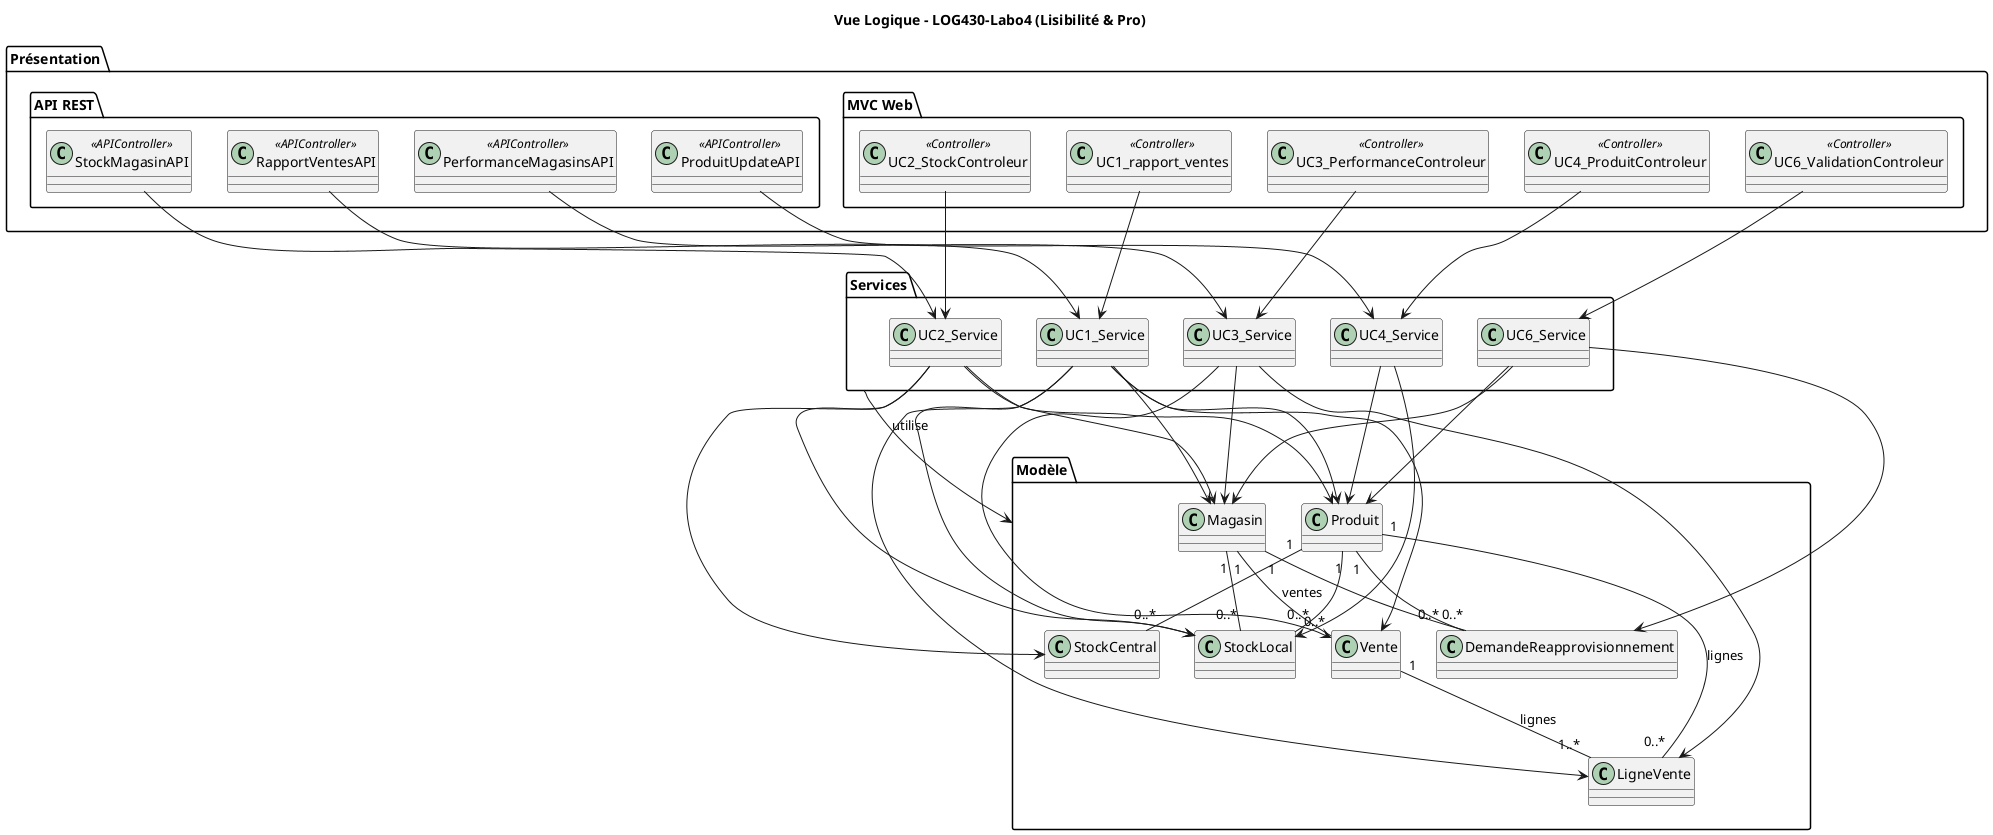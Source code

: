 @startuml
allowmixing
title Vue Logique - LOG430-Labo4 (Lisibilité & Pro)

' Présentation
package "Présentation" {
  package "API REST" {
    class RapportVentesAPI <<APIController>>
    class StockMagasinAPI <<APIController>>
    class PerformanceMagasinsAPI <<APIController>>
    class ProduitUpdateAPI <<APIController>>
  }
  package "MVC Web" {
    class UC1_rapport_ventes <<Controller>>
    class UC2_StockControleur <<Controller>>
    class UC3_PerformanceControleur <<Controller>>
    class UC4_ProduitControleur <<Controller>>
    class UC6_ValidationControleur <<Controller>>
  }
}

' Services
package "Services" as ServicesPkg {
  class UC1_Service
  class UC2_Service
  class UC3_Service
  class UC4_Service
  class UC6_Service
}

' Modèle/Domaine
package "Modèle" as ModelePkg {
  class Magasin
  class Produit
  class Vente
  class LigneVente
  class StockCentral
  class StockLocal
  class DemandeReapprovisionnement

  ' Relations entités
  Magasin "1" -- "0..*" Vente : ventes
  Vente "1" -- "1..*" LigneVente : lignes
  Produit "1" -- "0..*" LigneVente : lignes
  Produit "1" -- "0..*" StockCentral
  Produit "1" -- "0..*" StockLocal
  Magasin "1" -- "0..*" StockLocal
  Produit "1" -- "0..*" DemandeReapprovisionnement
  Magasin "1" -- "0..*" DemandeReapprovisionnement
}

' Liens principaux entre couches
RapportVentesAPI -down-> UC1_Service
StockMagasinAPI -down-> UC2_Service
PerformanceMagasinsAPI -down-> UC3_Service
ProduitUpdateAPI -down-> UC4_Service

UC1_rapport_ventes -down-> UC1_Service
UC2_StockControleur -down-> UC2_Service
UC3_PerformanceControleur -down-> UC3_Service
UC4_ProduitControleur -down-> UC4_Service
UC6_ValidationControleur -down-> UC6_Service

' Flèche unique : Services utilise Modèle
ServicesPkg -down-> ModelePkg : utilise

UC1_Service -down-> Magasin
UC1_Service -down-> Produit
UC1_Service -down-> Vente
UC1_Service -down-> LigneVente
UC1_Service -down-> StockLocal
UC2_Service -down-> Magasin
UC2_Service -down-> Produit
UC2_Service -down-> StockCentral
UC2_Service -down-> StockLocal
UC3_Service -down-> Magasin
UC3_Service -down-> Vente
UC3_Service -down-> LigneVente
UC4_Service -down-> Produit
UC4_Service -down-> StockLocal
UC6_Service -down-> DemandeReapprovisionnement
UC6_Service -down-> Magasin
UC6_Service -down-> Produit

@enduml